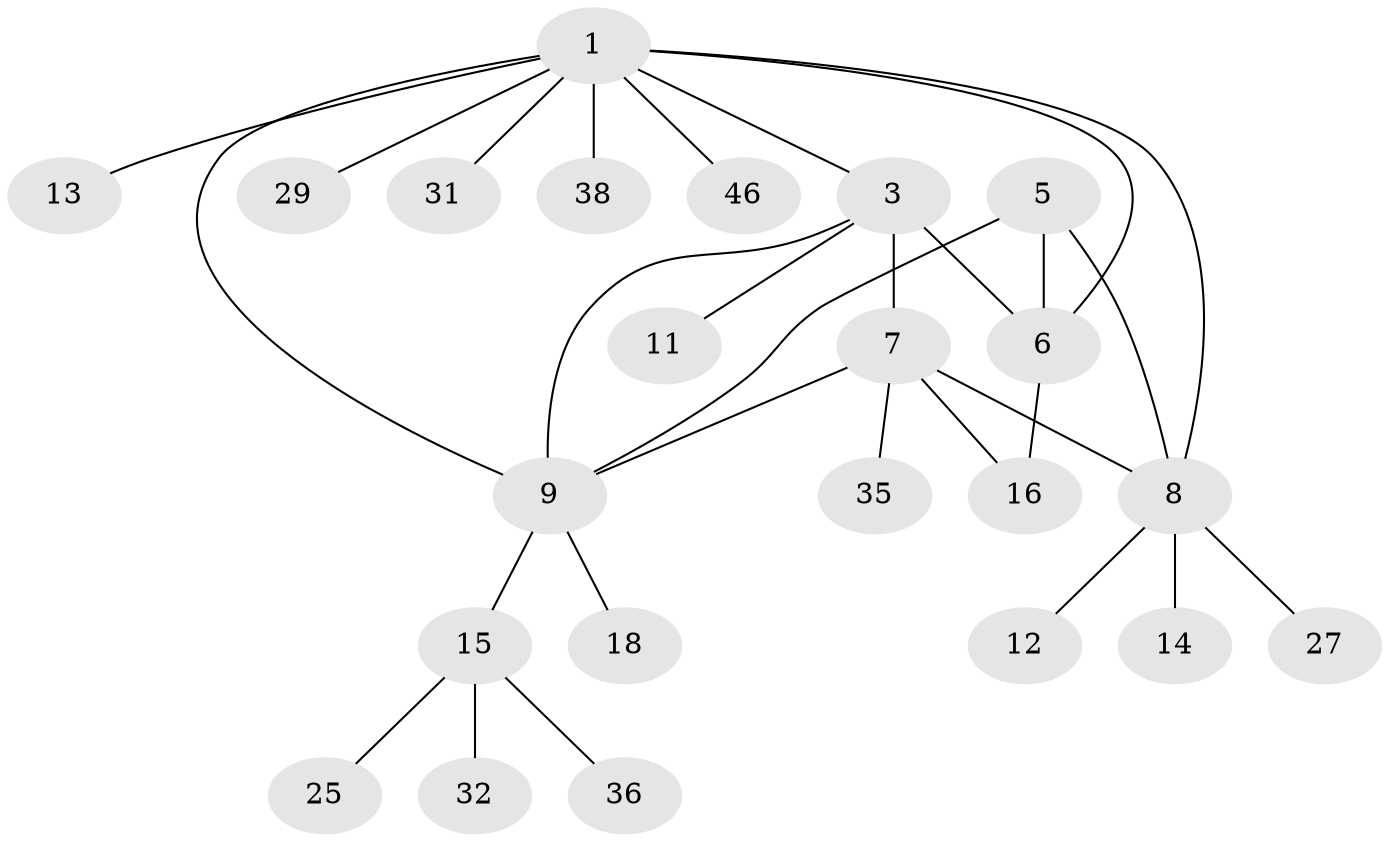 // original degree distribution, {6: 0.0425531914893617, 8: 0.0425531914893617, 4: 0.0851063829787234, 3: 0.02127659574468085, 5: 0.0425531914893617, 9: 0.02127659574468085, 1: 0.5957446808510638, 2: 0.14893617021276595}
// Generated by graph-tools (version 1.1) at 2025/15/03/09/25 04:15:46]
// undirected, 23 vertices, 29 edges
graph export_dot {
graph [start="1"]
  node [color=gray90,style=filled];
  1 [super="+2+26+41+39"];
  3 [super="+21+17+4"];
  5;
  6;
  7;
  8 [super="+28+37+40"];
  9 [super="+10+44+22"];
  11;
  12;
  13;
  14;
  15 [super="+20"];
  16 [super="+23+33+34"];
  18;
  25;
  27;
  29;
  31;
  32;
  35;
  36;
  38 [super="+43"];
  46;
  1 -- 29;
  1 -- 3;
  1 -- 6;
  1 -- 38;
  1 -- 8;
  1 -- 13;
  1 -- 46;
  1 -- 31;
  1 -- 9;
  3 -- 6;
  3 -- 7;
  3 -- 9 [weight=2];
  3 -- 11;
  5 -- 6;
  5 -- 8;
  5 -- 9;
  6 -- 16;
  7 -- 8;
  7 -- 9;
  7 -- 35;
  7 -- 16;
  8 -- 12;
  8 -- 14;
  8 -- 27;
  9 -- 18;
  9 -- 15;
  15 -- 32;
  15 -- 25;
  15 -- 36;
}
